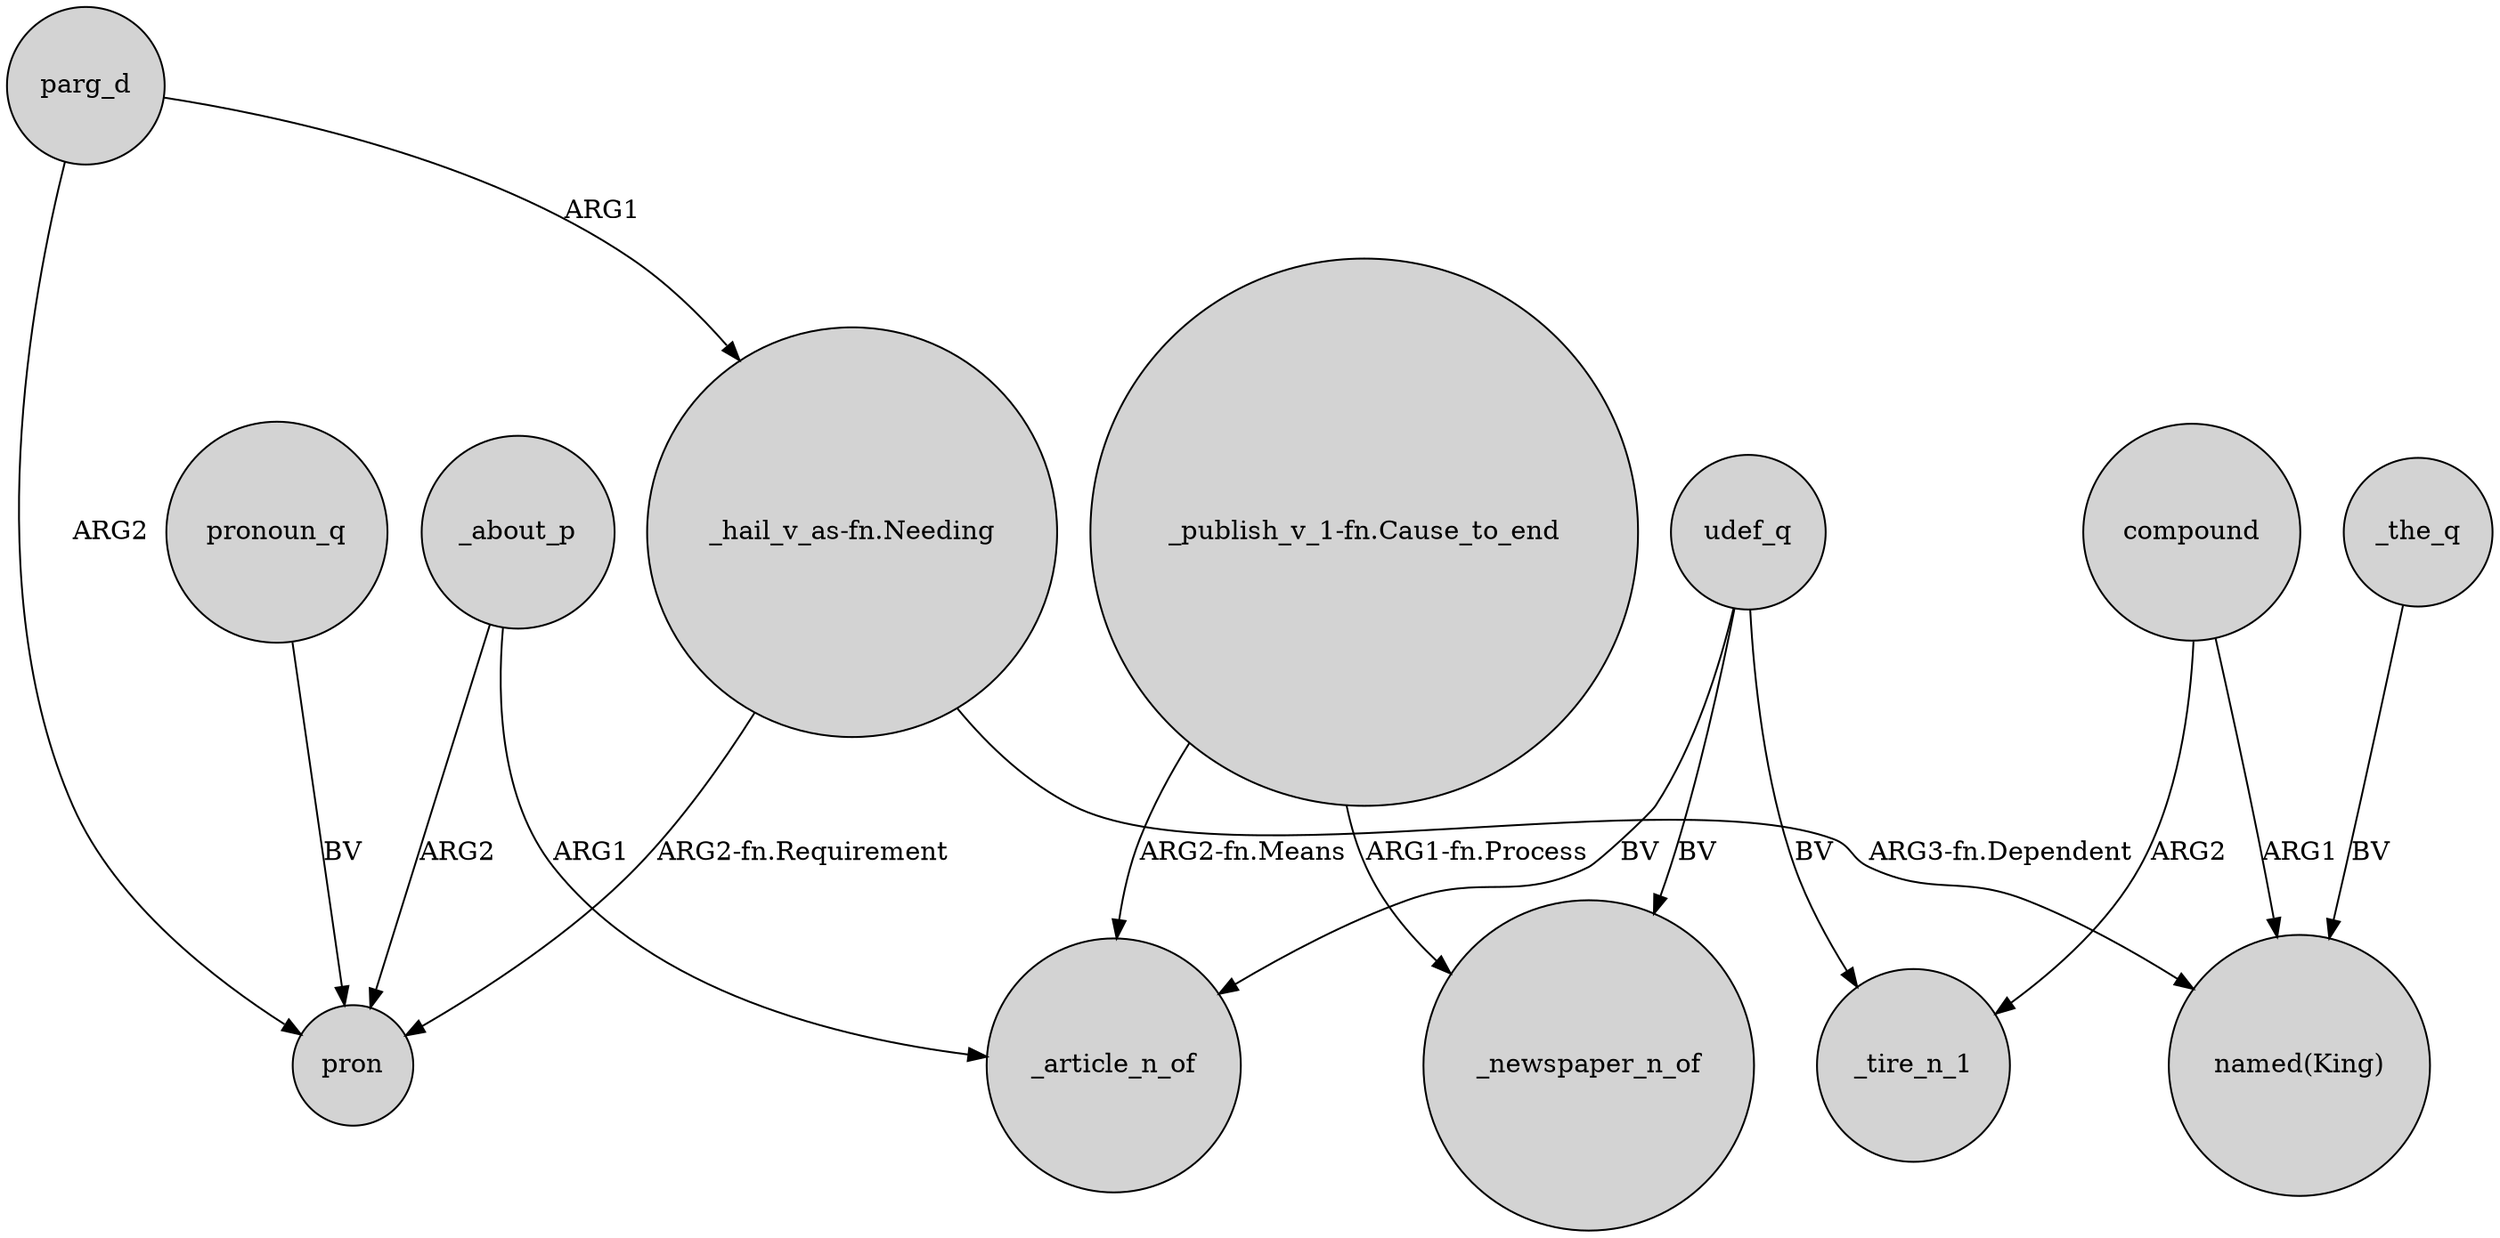 digraph {
	node [shape=circle style=filled]
	parg_d -> "_hail_v_as-fn.Needing" [label=ARG1]
	compound -> _tire_n_1 [label=ARG2]
	"_publish_v_1-fn.Cause_to_end" -> _newspaper_n_of [label="ARG1-fn.Process"]
	"_hail_v_as-fn.Needing" -> pron [label="ARG2-fn.Requirement"]
	compound -> "named(King)" [label=ARG1]
	"_publish_v_1-fn.Cause_to_end" -> _article_n_of [label="ARG2-fn.Means"]
	_the_q -> "named(King)" [label=BV]
	udef_q -> _newspaper_n_of [label=BV]
	"_hail_v_as-fn.Needing" -> "named(King)" [label="ARG3-fn.Dependent"]
	udef_q -> _tire_n_1 [label=BV]
	_about_p -> _article_n_of [label=ARG1]
	_about_p -> pron [label=ARG2]
	pronoun_q -> pron [label=BV]
	parg_d -> pron [label=ARG2]
	udef_q -> _article_n_of [label=BV]
}
